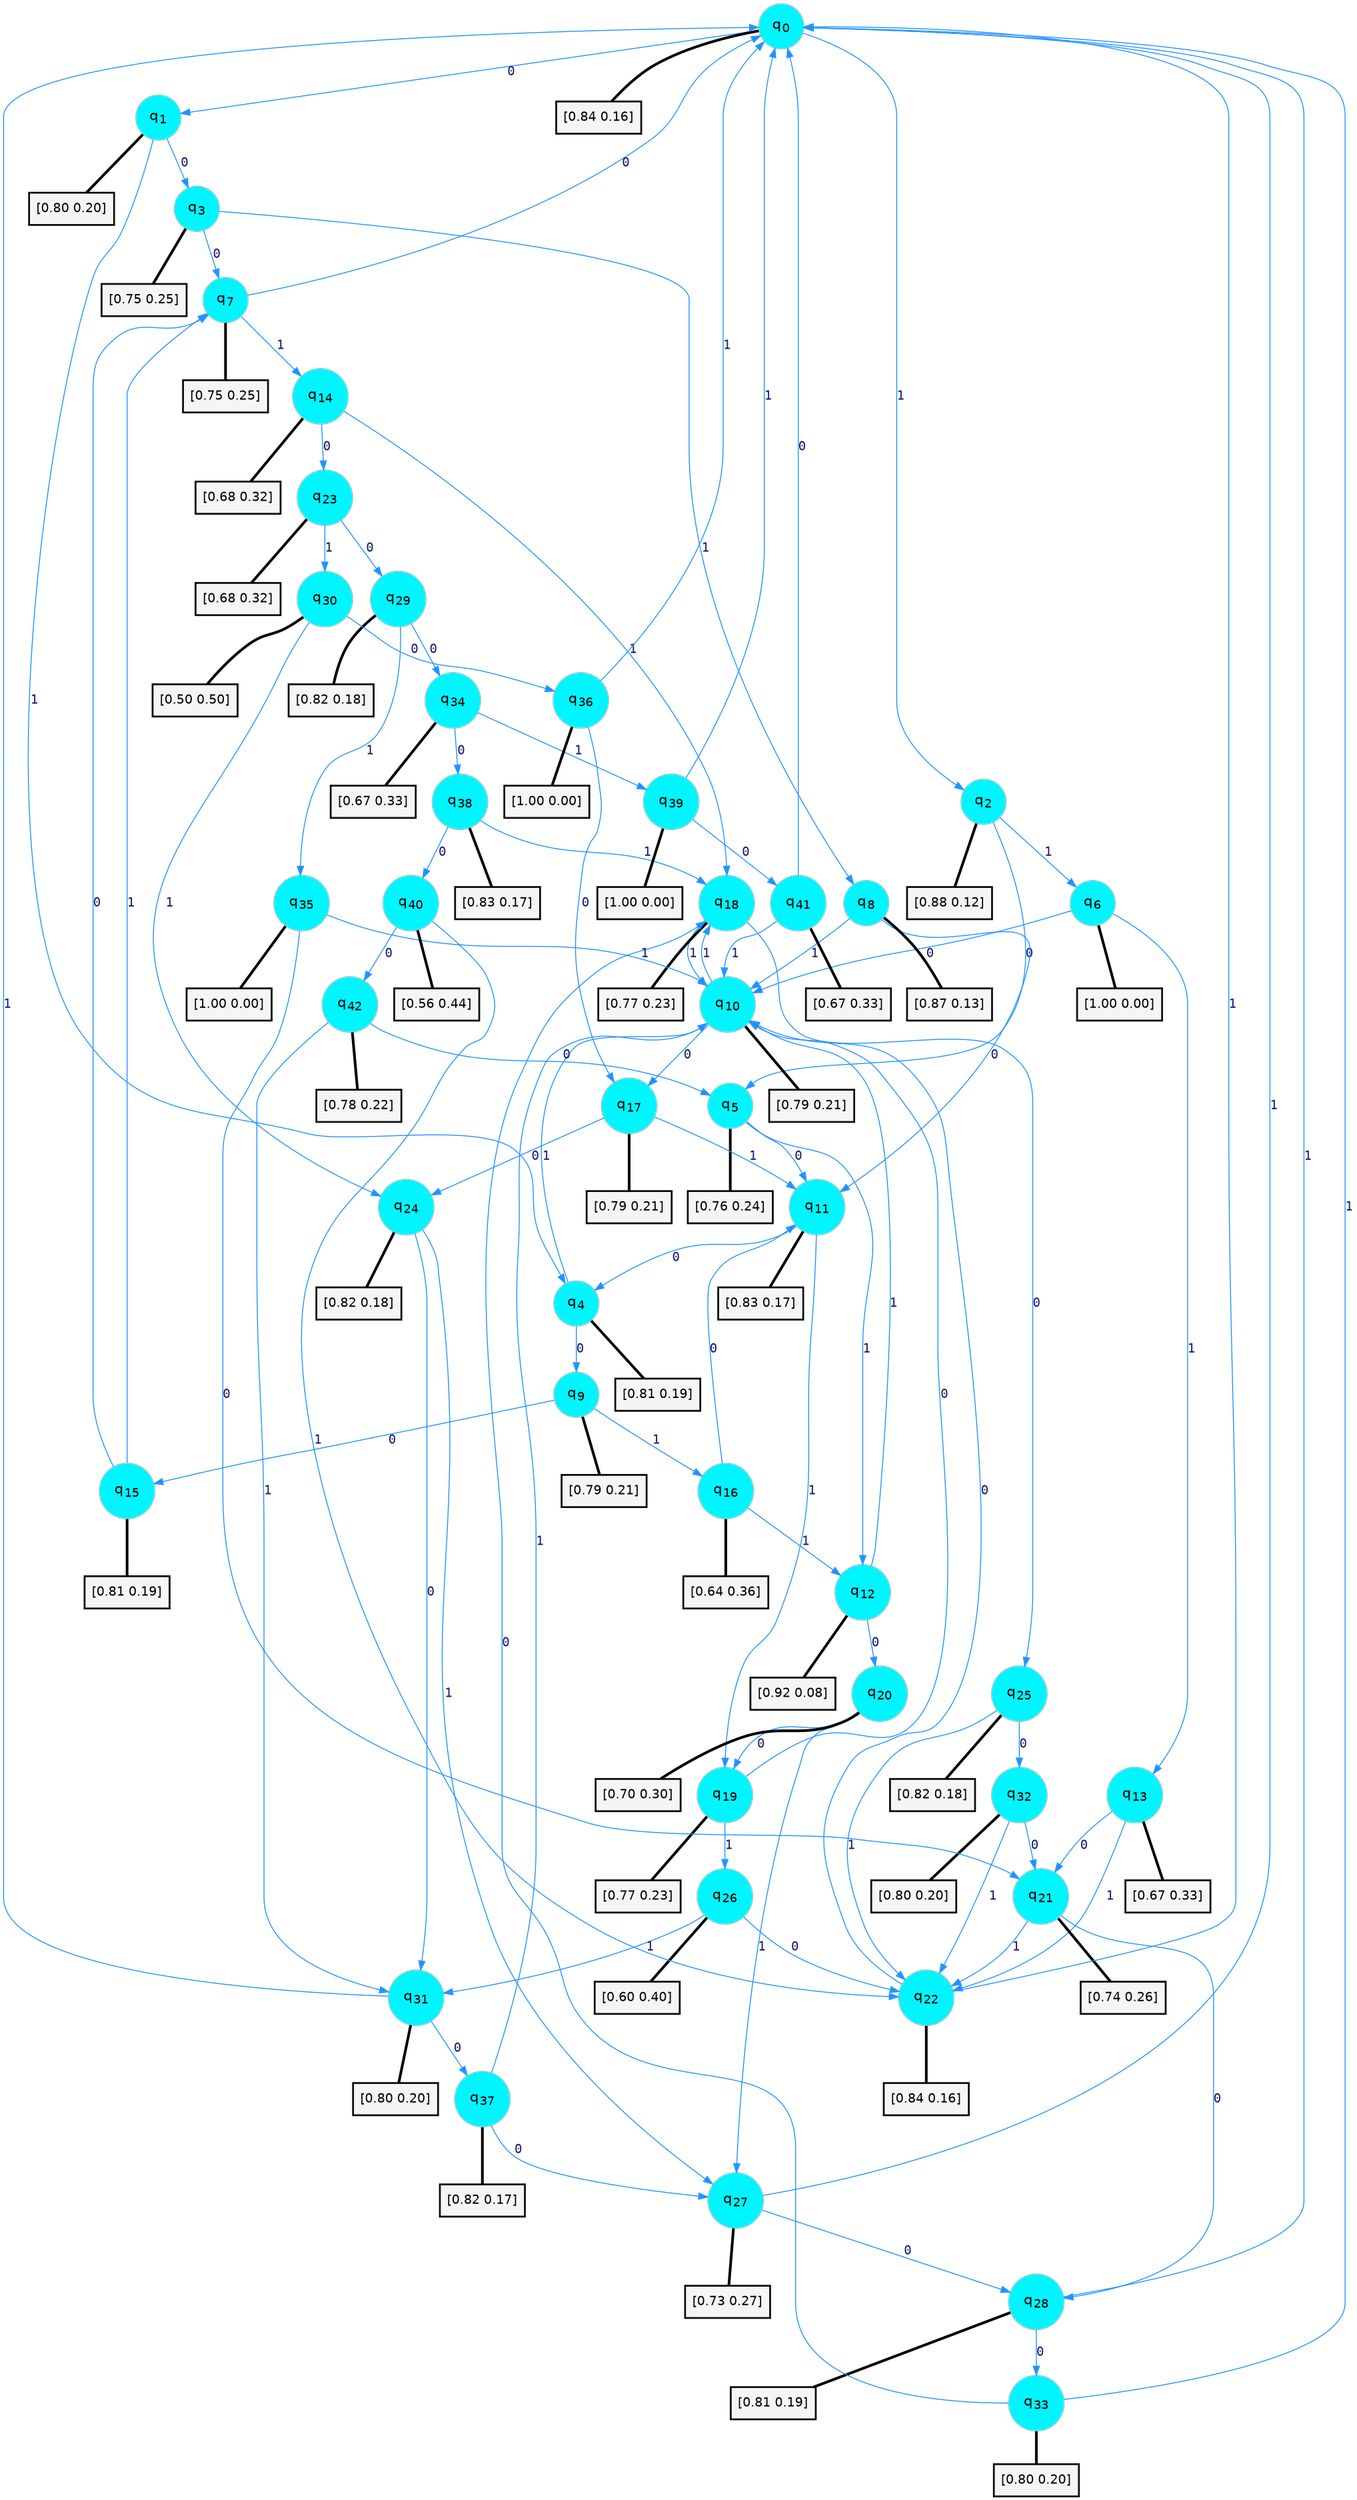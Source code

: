 digraph G {
graph [
bgcolor=transparent, dpi=300, rankdir=TD, size="40,25"];
node [
color=gray, fillcolor=turquoise1, fontcolor=black, fontname=Helvetica, fontsize=16, fontweight=bold, shape=circle, style=filled];
edge [
arrowsize=1, color=dodgerblue1, fontcolor=midnightblue, fontname=courier, fontweight=bold, penwidth=1, style=solid, weight=20];
0[label=<q<SUB>0</SUB>>];
1[label=<q<SUB>1</SUB>>];
2[label=<q<SUB>2</SUB>>];
3[label=<q<SUB>3</SUB>>];
4[label=<q<SUB>4</SUB>>];
5[label=<q<SUB>5</SUB>>];
6[label=<q<SUB>6</SUB>>];
7[label=<q<SUB>7</SUB>>];
8[label=<q<SUB>8</SUB>>];
9[label=<q<SUB>9</SUB>>];
10[label=<q<SUB>10</SUB>>];
11[label=<q<SUB>11</SUB>>];
12[label=<q<SUB>12</SUB>>];
13[label=<q<SUB>13</SUB>>];
14[label=<q<SUB>14</SUB>>];
15[label=<q<SUB>15</SUB>>];
16[label=<q<SUB>16</SUB>>];
17[label=<q<SUB>17</SUB>>];
18[label=<q<SUB>18</SUB>>];
19[label=<q<SUB>19</SUB>>];
20[label=<q<SUB>20</SUB>>];
21[label=<q<SUB>21</SUB>>];
22[label=<q<SUB>22</SUB>>];
23[label=<q<SUB>23</SUB>>];
24[label=<q<SUB>24</SUB>>];
25[label=<q<SUB>25</SUB>>];
26[label=<q<SUB>26</SUB>>];
27[label=<q<SUB>27</SUB>>];
28[label=<q<SUB>28</SUB>>];
29[label=<q<SUB>29</SUB>>];
30[label=<q<SUB>30</SUB>>];
31[label=<q<SUB>31</SUB>>];
32[label=<q<SUB>32</SUB>>];
33[label=<q<SUB>33</SUB>>];
34[label=<q<SUB>34</SUB>>];
35[label=<q<SUB>35</SUB>>];
36[label=<q<SUB>36</SUB>>];
37[label=<q<SUB>37</SUB>>];
38[label=<q<SUB>38</SUB>>];
39[label=<q<SUB>39</SUB>>];
40[label=<q<SUB>40</SUB>>];
41[label=<q<SUB>41</SUB>>];
42[label=<q<SUB>42</SUB>>];
43[label="[0.84 0.16]", shape=box,fontcolor=black, fontname=Helvetica, fontsize=14, penwidth=2, fillcolor=whitesmoke,color=black];
44[label="[0.80 0.20]", shape=box,fontcolor=black, fontname=Helvetica, fontsize=14, penwidth=2, fillcolor=whitesmoke,color=black];
45[label="[0.88 0.12]", shape=box,fontcolor=black, fontname=Helvetica, fontsize=14, penwidth=2, fillcolor=whitesmoke,color=black];
46[label="[0.75 0.25]", shape=box,fontcolor=black, fontname=Helvetica, fontsize=14, penwidth=2, fillcolor=whitesmoke,color=black];
47[label="[0.81 0.19]", shape=box,fontcolor=black, fontname=Helvetica, fontsize=14, penwidth=2, fillcolor=whitesmoke,color=black];
48[label="[0.76 0.24]", shape=box,fontcolor=black, fontname=Helvetica, fontsize=14, penwidth=2, fillcolor=whitesmoke,color=black];
49[label="[1.00 0.00]", shape=box,fontcolor=black, fontname=Helvetica, fontsize=14, penwidth=2, fillcolor=whitesmoke,color=black];
50[label="[0.75 0.25]", shape=box,fontcolor=black, fontname=Helvetica, fontsize=14, penwidth=2, fillcolor=whitesmoke,color=black];
51[label="[0.87 0.13]", shape=box,fontcolor=black, fontname=Helvetica, fontsize=14, penwidth=2, fillcolor=whitesmoke,color=black];
52[label="[0.79 0.21]", shape=box,fontcolor=black, fontname=Helvetica, fontsize=14, penwidth=2, fillcolor=whitesmoke,color=black];
53[label="[0.79 0.21]", shape=box,fontcolor=black, fontname=Helvetica, fontsize=14, penwidth=2, fillcolor=whitesmoke,color=black];
54[label="[0.83 0.17]", shape=box,fontcolor=black, fontname=Helvetica, fontsize=14, penwidth=2, fillcolor=whitesmoke,color=black];
55[label="[0.92 0.08]", shape=box,fontcolor=black, fontname=Helvetica, fontsize=14, penwidth=2, fillcolor=whitesmoke,color=black];
56[label="[0.67 0.33]", shape=box,fontcolor=black, fontname=Helvetica, fontsize=14, penwidth=2, fillcolor=whitesmoke,color=black];
57[label="[0.68 0.32]", shape=box,fontcolor=black, fontname=Helvetica, fontsize=14, penwidth=2, fillcolor=whitesmoke,color=black];
58[label="[0.81 0.19]", shape=box,fontcolor=black, fontname=Helvetica, fontsize=14, penwidth=2, fillcolor=whitesmoke,color=black];
59[label="[0.64 0.36]", shape=box,fontcolor=black, fontname=Helvetica, fontsize=14, penwidth=2, fillcolor=whitesmoke,color=black];
60[label="[0.79 0.21]", shape=box,fontcolor=black, fontname=Helvetica, fontsize=14, penwidth=2, fillcolor=whitesmoke,color=black];
61[label="[0.77 0.23]", shape=box,fontcolor=black, fontname=Helvetica, fontsize=14, penwidth=2, fillcolor=whitesmoke,color=black];
62[label="[0.77 0.23]", shape=box,fontcolor=black, fontname=Helvetica, fontsize=14, penwidth=2, fillcolor=whitesmoke,color=black];
63[label="[0.70 0.30]", shape=box,fontcolor=black, fontname=Helvetica, fontsize=14, penwidth=2, fillcolor=whitesmoke,color=black];
64[label="[0.74 0.26]", shape=box,fontcolor=black, fontname=Helvetica, fontsize=14, penwidth=2, fillcolor=whitesmoke,color=black];
65[label="[0.84 0.16]", shape=box,fontcolor=black, fontname=Helvetica, fontsize=14, penwidth=2, fillcolor=whitesmoke,color=black];
66[label="[0.68 0.32]", shape=box,fontcolor=black, fontname=Helvetica, fontsize=14, penwidth=2, fillcolor=whitesmoke,color=black];
67[label="[0.82 0.18]", shape=box,fontcolor=black, fontname=Helvetica, fontsize=14, penwidth=2, fillcolor=whitesmoke,color=black];
68[label="[0.82 0.18]", shape=box,fontcolor=black, fontname=Helvetica, fontsize=14, penwidth=2, fillcolor=whitesmoke,color=black];
69[label="[0.60 0.40]", shape=box,fontcolor=black, fontname=Helvetica, fontsize=14, penwidth=2, fillcolor=whitesmoke,color=black];
70[label="[0.73 0.27]", shape=box,fontcolor=black, fontname=Helvetica, fontsize=14, penwidth=2, fillcolor=whitesmoke,color=black];
71[label="[0.81 0.19]", shape=box,fontcolor=black, fontname=Helvetica, fontsize=14, penwidth=2, fillcolor=whitesmoke,color=black];
72[label="[0.82 0.18]", shape=box,fontcolor=black, fontname=Helvetica, fontsize=14, penwidth=2, fillcolor=whitesmoke,color=black];
73[label="[0.50 0.50]", shape=box,fontcolor=black, fontname=Helvetica, fontsize=14, penwidth=2, fillcolor=whitesmoke,color=black];
74[label="[0.80 0.20]", shape=box,fontcolor=black, fontname=Helvetica, fontsize=14, penwidth=2, fillcolor=whitesmoke,color=black];
75[label="[0.80 0.20]", shape=box,fontcolor=black, fontname=Helvetica, fontsize=14, penwidth=2, fillcolor=whitesmoke,color=black];
76[label="[0.80 0.20]", shape=box,fontcolor=black, fontname=Helvetica, fontsize=14, penwidth=2, fillcolor=whitesmoke,color=black];
77[label="[0.67 0.33]", shape=box,fontcolor=black, fontname=Helvetica, fontsize=14, penwidth=2, fillcolor=whitesmoke,color=black];
78[label="[1.00 0.00]", shape=box,fontcolor=black, fontname=Helvetica, fontsize=14, penwidth=2, fillcolor=whitesmoke,color=black];
79[label="[1.00 0.00]", shape=box,fontcolor=black, fontname=Helvetica, fontsize=14, penwidth=2, fillcolor=whitesmoke,color=black];
80[label="[0.82 0.17]", shape=box,fontcolor=black, fontname=Helvetica, fontsize=14, penwidth=2, fillcolor=whitesmoke,color=black];
81[label="[0.83 0.17]", shape=box,fontcolor=black, fontname=Helvetica, fontsize=14, penwidth=2, fillcolor=whitesmoke,color=black];
82[label="[1.00 0.00]", shape=box,fontcolor=black, fontname=Helvetica, fontsize=14, penwidth=2, fillcolor=whitesmoke,color=black];
83[label="[0.56 0.44]", shape=box,fontcolor=black, fontname=Helvetica, fontsize=14, penwidth=2, fillcolor=whitesmoke,color=black];
84[label="[0.67 0.33]", shape=box,fontcolor=black, fontname=Helvetica, fontsize=14, penwidth=2, fillcolor=whitesmoke,color=black];
85[label="[0.78 0.22]", shape=box,fontcolor=black, fontname=Helvetica, fontsize=14, penwidth=2, fillcolor=whitesmoke,color=black];
0->1 [label=0];
0->2 [label=1];
0->43 [arrowhead=none, penwidth=3,color=black];
1->3 [label=0];
1->4 [label=1];
1->44 [arrowhead=none, penwidth=3,color=black];
2->5 [label=0];
2->6 [label=1];
2->45 [arrowhead=none, penwidth=3,color=black];
3->7 [label=0];
3->8 [label=1];
3->46 [arrowhead=none, penwidth=3,color=black];
4->9 [label=0];
4->10 [label=1];
4->47 [arrowhead=none, penwidth=3,color=black];
5->11 [label=0];
5->12 [label=1];
5->48 [arrowhead=none, penwidth=3,color=black];
6->10 [label=0];
6->13 [label=1];
6->49 [arrowhead=none, penwidth=3,color=black];
7->0 [label=0];
7->14 [label=1];
7->50 [arrowhead=none, penwidth=3,color=black];
8->11 [label=0];
8->10 [label=1];
8->51 [arrowhead=none, penwidth=3,color=black];
9->15 [label=0];
9->16 [label=1];
9->52 [arrowhead=none, penwidth=3,color=black];
10->17 [label=0];
10->18 [label=1];
10->53 [arrowhead=none, penwidth=3,color=black];
11->4 [label=0];
11->19 [label=1];
11->54 [arrowhead=none, penwidth=3,color=black];
12->20 [label=0];
12->10 [label=1];
12->55 [arrowhead=none, penwidth=3,color=black];
13->21 [label=0];
13->22 [label=1];
13->56 [arrowhead=none, penwidth=3,color=black];
14->23 [label=0];
14->18 [label=1];
14->57 [arrowhead=none, penwidth=3,color=black];
15->7 [label=0];
15->7 [label=1];
15->58 [arrowhead=none, penwidth=3,color=black];
16->11 [label=0];
16->12 [label=1];
16->59 [arrowhead=none, penwidth=3,color=black];
17->24 [label=0];
17->11 [label=1];
17->60 [arrowhead=none, penwidth=3,color=black];
18->25 [label=0];
18->10 [label=1];
18->61 [arrowhead=none, penwidth=3,color=black];
19->10 [label=0];
19->26 [label=1];
19->62 [arrowhead=none, penwidth=3,color=black];
20->19 [label=0];
20->27 [label=1];
20->63 [arrowhead=none, penwidth=3,color=black];
21->28 [label=0];
21->22 [label=1];
21->64 [arrowhead=none, penwidth=3,color=black];
22->10 [label=0];
22->0 [label=1];
22->65 [arrowhead=none, penwidth=3,color=black];
23->29 [label=0];
23->30 [label=1];
23->66 [arrowhead=none, penwidth=3,color=black];
24->31 [label=0];
24->27 [label=1];
24->67 [arrowhead=none, penwidth=3,color=black];
25->32 [label=0];
25->22 [label=1];
25->68 [arrowhead=none, penwidth=3,color=black];
26->22 [label=0];
26->31 [label=1];
26->69 [arrowhead=none, penwidth=3,color=black];
27->28 [label=0];
27->0 [label=1];
27->70 [arrowhead=none, penwidth=3,color=black];
28->33 [label=0];
28->0 [label=1];
28->71 [arrowhead=none, penwidth=3,color=black];
29->34 [label=0];
29->35 [label=1];
29->72 [arrowhead=none, penwidth=3,color=black];
30->36 [label=0];
30->24 [label=1];
30->73 [arrowhead=none, penwidth=3,color=black];
31->37 [label=0];
31->0 [label=1];
31->74 [arrowhead=none, penwidth=3,color=black];
32->21 [label=0];
32->22 [label=1];
32->75 [arrowhead=none, penwidth=3,color=black];
33->18 [label=0];
33->0 [label=1];
33->76 [arrowhead=none, penwidth=3,color=black];
34->38 [label=0];
34->39 [label=1];
34->77 [arrowhead=none, penwidth=3,color=black];
35->21 [label=0];
35->10 [label=1];
35->78 [arrowhead=none, penwidth=3,color=black];
36->17 [label=0];
36->0 [label=1];
36->79 [arrowhead=none, penwidth=3,color=black];
37->27 [label=0];
37->10 [label=1];
37->80 [arrowhead=none, penwidth=3,color=black];
38->40 [label=0];
38->18 [label=1];
38->81 [arrowhead=none, penwidth=3,color=black];
39->41 [label=0];
39->0 [label=1];
39->82 [arrowhead=none, penwidth=3,color=black];
40->42 [label=0];
40->22 [label=1];
40->83 [arrowhead=none, penwidth=3,color=black];
41->0 [label=0];
41->10 [label=1];
41->84 [arrowhead=none, penwidth=3,color=black];
42->5 [label=0];
42->31 [label=1];
42->85 [arrowhead=none, penwidth=3,color=black];
}
